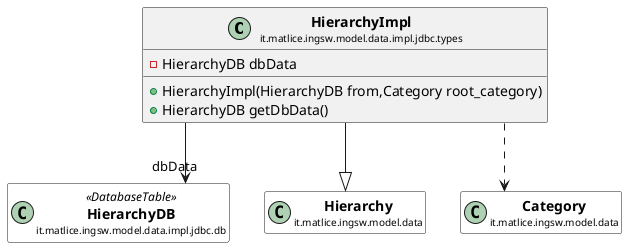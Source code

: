 @startuml

skinparam svgLinkTarget _parent
skinparam linetype ortho
set namespaceSeparator none
class "<b><size:14>HierarchyImpl</b>\n<size:10>it.matlice.ingsw.model.data.impl.jdbc.types" as it.matlice.ingsw.model.data.impl.jdbc.types.HierarchyImpl  [[../../../../../../../../it/matlice/ingsw/model/data/impl/jdbc/types/HierarchyImpl.html{it.matlice.ingsw.model.data.impl.jdbc.types.HierarchyImpl}]] {
-HierarchyDB dbData
+HierarchyImpl(HierarchyDB from,Category root_category)
+HierarchyDB getDbData()
}


class "<b><size:14>HierarchyDB</b>\n<size:10>it.matlice.ingsw.model.data.impl.jdbc.db" as it.matlice.ingsw.model.data.impl.jdbc.db.HierarchyDB <<DatabaseTable>> [[../../../../../../../../it/matlice/ingsw/model/data/impl/jdbc/db/HierarchyDB.html{it.matlice.ingsw.model.data.impl.jdbc.db.HierarchyDB}]] #white {
}

hide it.matlice.ingsw.model.data.impl.jdbc.db.HierarchyDB fields
hide it.matlice.ingsw.model.data.impl.jdbc.db.HierarchyDB methods

it.matlice.ingsw.model.data.impl.jdbc.types.HierarchyImpl -->  "dbData" it.matlice.ingsw.model.data.impl.jdbc.db.HierarchyDB

class "<b><size:14>Hierarchy</b>\n<size:10>it.matlice.ingsw.model.data" as it.matlice.ingsw.model.data.Hierarchy  [[../../../../../../../../it/matlice/ingsw/model/data/Hierarchy.html{it.matlice.ingsw.model.data.Hierarchy}]] #white {
}

hide it.matlice.ingsw.model.data.Hierarchy fields
hide it.matlice.ingsw.model.data.Hierarchy methods

it.matlice.ingsw.model.data.impl.jdbc.types.HierarchyImpl --|> it.matlice.ingsw.model.data.Hierarchy

class "<b><size:14>Category</b>\n<size:10>it.matlice.ingsw.model.data" as it.matlice.ingsw.model.data.Category  [[../../../../../../../../it/matlice/ingsw/model/data/Category.html{it.matlice.ingsw.model.data.Category}]] #white {
}

hide it.matlice.ingsw.model.data.Category fields
hide it.matlice.ingsw.model.data.Category methods

it.matlice.ingsw.model.data.impl.jdbc.types.HierarchyImpl ..> it.matlice.ingsw.model.data.Category


@enduml
